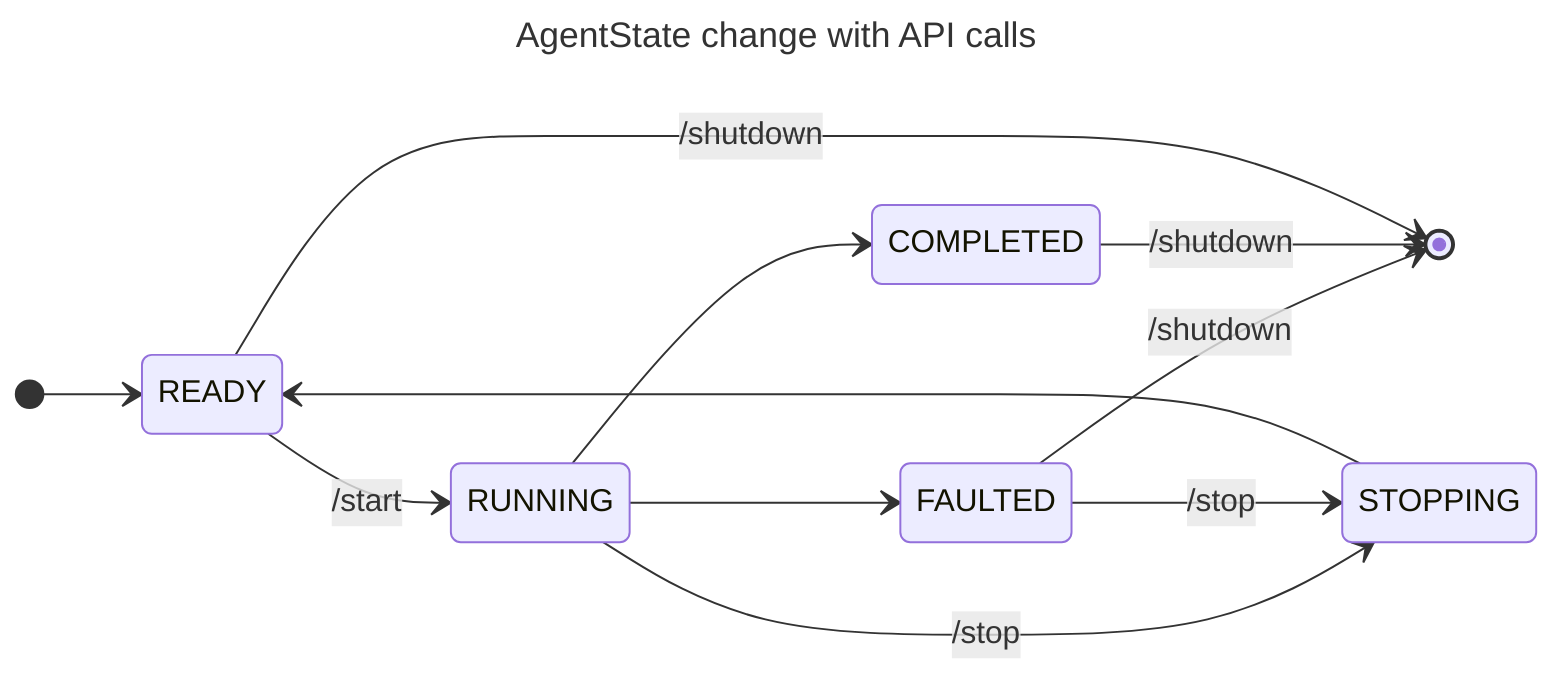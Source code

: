 ---
title: AgentState change with API calls
---

stateDiagram
  direction LR
  [*] --> READY
  READY --> RUNNING:/start
  RUNNING --> COMPLETED
  RUNNING --> FAULTED
  RUNNING --> STOPPING:/stop
  FAULTED --> STOPPING:/stop
  FAULTED --> [*]:/shutdown
  STOPPING --> READY
  COMPLETED --> [*]:/shutdown
  READY --> [*]:/shutdown